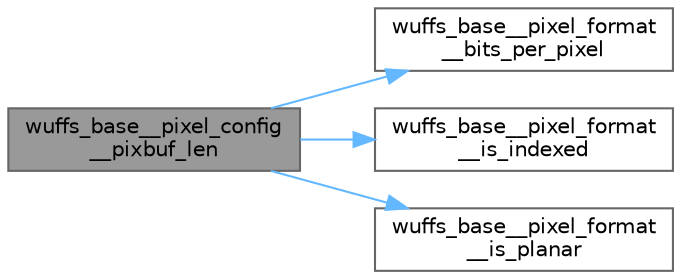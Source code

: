 digraph "wuffs_base__pixel_config__pixbuf_len"
{
 // LATEX_PDF_SIZE
  bgcolor="transparent";
  edge [fontname=Helvetica,fontsize=10,labelfontname=Helvetica,labelfontsize=10];
  node [fontname=Helvetica,fontsize=10,shape=box,height=0.2,width=0.4];
  rankdir="LR";
  Node1 [id="Node000001",label="wuffs_base__pixel_config\l__pixbuf_len",height=0.2,width=0.4,color="gray40", fillcolor="grey60", style="filled", fontcolor="black",tooltip=" "];
  Node1 -> Node2 [id="edge1_Node000001_Node000002",color="steelblue1",style="solid",tooltip=" "];
  Node2 [id="Node000002",label="wuffs_base__pixel_format\l__bits_per_pixel",height=0.2,width=0.4,color="grey40", fillcolor="white", style="filled",URL="$wuffs-v0_83_8c.html#a25648a08376355264061fa84cb465f27",tooltip=" "];
  Node1 -> Node3 [id="edge2_Node000001_Node000003",color="steelblue1",style="solid",tooltip=" "];
  Node3 [id="Node000003",label="wuffs_base__pixel_format\l__is_indexed",height=0.2,width=0.4,color="grey40", fillcolor="white", style="filled",URL="$wuffs-v0_83_8c.html#a2ae9a1c922cc1b3a5df8d69588682fb1",tooltip=" "];
  Node1 -> Node4 [id="edge3_Node000001_Node000004",color="steelblue1",style="solid",tooltip=" "];
  Node4 [id="Node000004",label="wuffs_base__pixel_format\l__is_planar",height=0.2,width=0.4,color="grey40", fillcolor="white", style="filled",URL="$wuffs-v0_83_8c.html#a98e6ab25267903c352474a6b2faced0c",tooltip=" "];
}
